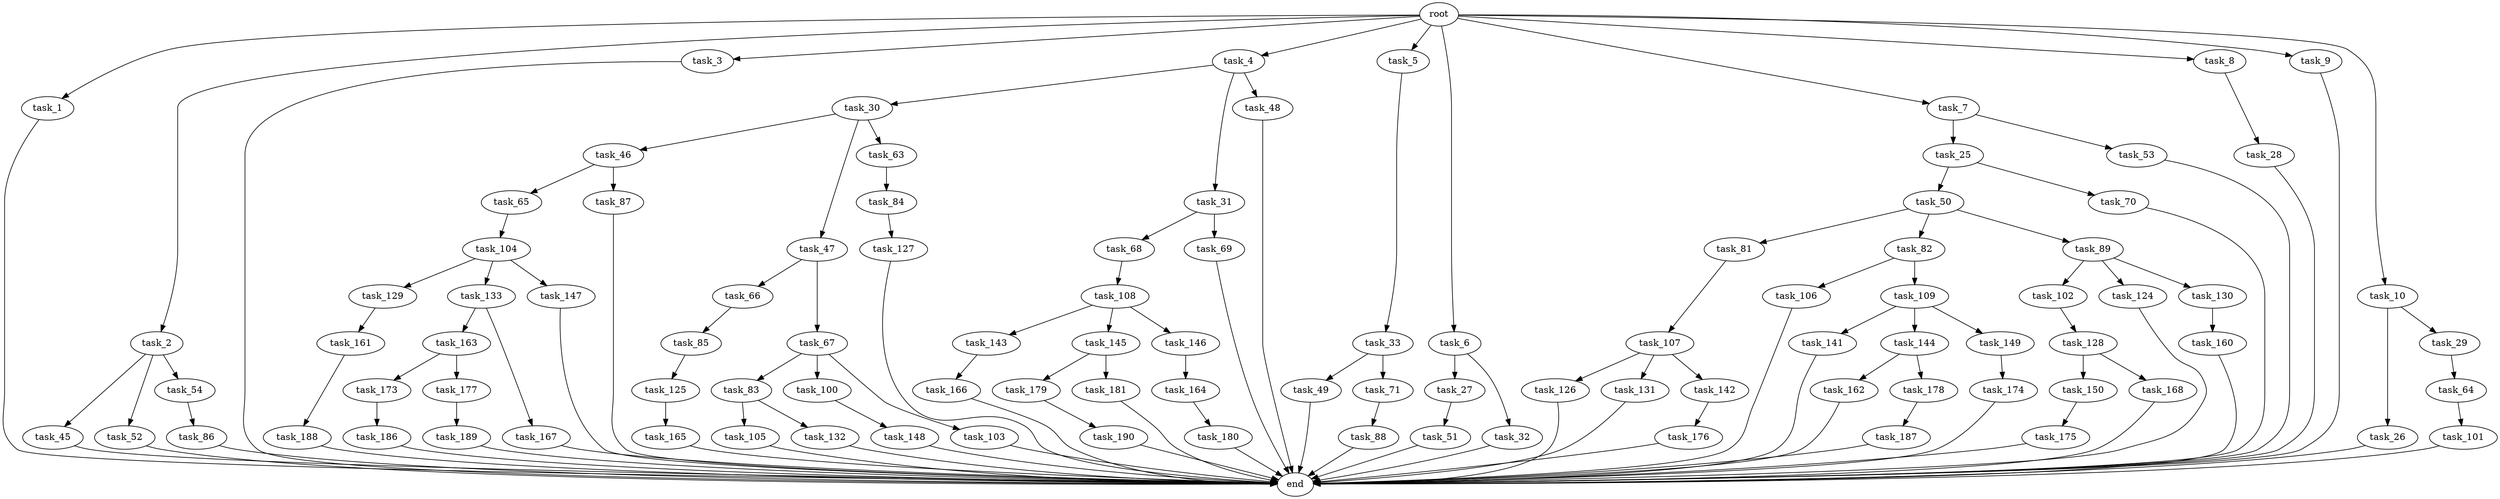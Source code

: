 digraph G {
  root [size="0.000000"];
  task_1 [size="1.024000"];
  task_2 [size="1.024000"];
  task_3 [size="1.024000"];
  task_4 [size="1.024000"];
  task_5 [size="1.024000"];
  task_6 [size="1.024000"];
  task_7 [size="1.024000"];
  task_8 [size="1.024000"];
  task_9 [size="1.024000"];
  task_10 [size="1.024000"];
  task_25 [size="549755813.888000"];
  task_26 [size="77309411.328000"];
  task_27 [size="214748364.800000"];
  task_28 [size="695784701.952000"];
  task_29 [size="77309411.328000"];
  task_30 [size="420906795.008000"];
  task_31 [size="420906795.008000"];
  task_32 [size="214748364.800000"];
  task_33 [size="214748364.800000"];
  task_45 [size="77309411.328000"];
  task_46 [size="137438953.472000"];
  task_47 [size="137438953.472000"];
  task_48 [size="420906795.008000"];
  task_49 [size="137438953.472000"];
  task_50 [size="420906795.008000"];
  task_51 [size="77309411.328000"];
  task_52 [size="77309411.328000"];
  task_53 [size="549755813.888000"];
  task_54 [size="77309411.328000"];
  task_63 [size="137438953.472000"];
  task_64 [size="309237645.312000"];
  task_65 [size="420906795.008000"];
  task_66 [size="137438953.472000"];
  task_67 [size="137438953.472000"];
  task_68 [size="549755813.888000"];
  task_69 [size="549755813.888000"];
  task_70 [size="420906795.008000"];
  task_71 [size="137438953.472000"];
  task_81 [size="214748364.800000"];
  task_82 [size="214748364.800000"];
  task_83 [size="77309411.328000"];
  task_84 [size="549755813.888000"];
  task_85 [size="214748364.800000"];
  task_86 [size="77309411.328000"];
  task_87 [size="420906795.008000"];
  task_88 [size="695784701.952000"];
  task_89 [size="214748364.800000"];
  task_100 [size="77309411.328000"];
  task_101 [size="34359738.368000"];
  task_102 [size="309237645.312000"];
  task_103 [size="77309411.328000"];
  task_104 [size="695784701.952000"];
  task_105 [size="420906795.008000"];
  task_106 [size="214748364.800000"];
  task_107 [size="549755813.888000"];
  task_108 [size="420906795.008000"];
  task_109 [size="214748364.800000"];
  task_124 [size="309237645.312000"];
  task_125 [size="309237645.312000"];
  task_126 [size="695784701.952000"];
  task_127 [size="695784701.952000"];
  task_128 [size="34359738.368000"];
  task_129 [size="137438953.472000"];
  task_130 [size="309237645.312000"];
  task_131 [size="695784701.952000"];
  task_132 [size="420906795.008000"];
  task_133 [size="137438953.472000"];
  task_141 [size="695784701.952000"];
  task_142 [size="695784701.952000"];
  task_143 [size="549755813.888000"];
  task_144 [size="695784701.952000"];
  task_145 [size="549755813.888000"];
  task_146 [size="549755813.888000"];
  task_147 [size="137438953.472000"];
  task_148 [size="214748364.800000"];
  task_149 [size="695784701.952000"];
  task_150 [size="77309411.328000"];
  task_160 [size="309237645.312000"];
  task_161 [size="549755813.888000"];
  task_162 [size="309237645.312000"];
  task_163 [size="77309411.328000"];
  task_164 [size="695784701.952000"];
  task_165 [size="420906795.008000"];
  task_166 [size="549755813.888000"];
  task_167 [size="77309411.328000"];
  task_168 [size="77309411.328000"];
  task_173 [size="695784701.952000"];
  task_174 [size="549755813.888000"];
  task_175 [size="77309411.328000"];
  task_176 [size="858993459.200000"];
  task_177 [size="695784701.952000"];
  task_178 [size="309237645.312000"];
  task_179 [size="77309411.328000"];
  task_180 [size="309237645.312000"];
  task_181 [size="77309411.328000"];
  task_186 [size="549755813.888000"];
  task_187 [size="695784701.952000"];
  task_188 [size="695784701.952000"];
  task_189 [size="695784701.952000"];
  task_190 [size="695784701.952000"];
  end [size="0.000000"];

  root -> task_1 [size="1.000000"];
  root -> task_2 [size="1.000000"];
  root -> task_3 [size="1.000000"];
  root -> task_4 [size="1.000000"];
  root -> task_5 [size="1.000000"];
  root -> task_6 [size="1.000000"];
  root -> task_7 [size="1.000000"];
  root -> task_8 [size="1.000000"];
  root -> task_9 [size="1.000000"];
  root -> task_10 [size="1.000000"];
  task_1 -> end [size="1.000000"];
  task_2 -> task_45 [size="75497472.000000"];
  task_2 -> task_52 [size="75497472.000000"];
  task_2 -> task_54 [size="75497472.000000"];
  task_3 -> end [size="1.000000"];
  task_4 -> task_30 [size="411041792.000000"];
  task_4 -> task_31 [size="411041792.000000"];
  task_4 -> task_48 [size="411041792.000000"];
  task_5 -> task_33 [size="209715200.000000"];
  task_6 -> task_27 [size="209715200.000000"];
  task_6 -> task_32 [size="209715200.000000"];
  task_7 -> task_25 [size="536870912.000000"];
  task_7 -> task_53 [size="536870912.000000"];
  task_8 -> task_28 [size="679477248.000000"];
  task_9 -> end [size="1.000000"];
  task_10 -> task_26 [size="75497472.000000"];
  task_10 -> task_29 [size="75497472.000000"];
  task_25 -> task_50 [size="411041792.000000"];
  task_25 -> task_70 [size="411041792.000000"];
  task_26 -> end [size="1.000000"];
  task_27 -> task_51 [size="75497472.000000"];
  task_28 -> end [size="1.000000"];
  task_29 -> task_64 [size="301989888.000000"];
  task_30 -> task_46 [size="134217728.000000"];
  task_30 -> task_47 [size="134217728.000000"];
  task_30 -> task_63 [size="134217728.000000"];
  task_31 -> task_68 [size="536870912.000000"];
  task_31 -> task_69 [size="536870912.000000"];
  task_32 -> end [size="1.000000"];
  task_33 -> task_49 [size="134217728.000000"];
  task_33 -> task_71 [size="134217728.000000"];
  task_45 -> end [size="1.000000"];
  task_46 -> task_65 [size="411041792.000000"];
  task_46 -> task_87 [size="411041792.000000"];
  task_47 -> task_66 [size="134217728.000000"];
  task_47 -> task_67 [size="134217728.000000"];
  task_48 -> end [size="1.000000"];
  task_49 -> end [size="1.000000"];
  task_50 -> task_81 [size="209715200.000000"];
  task_50 -> task_82 [size="209715200.000000"];
  task_50 -> task_89 [size="209715200.000000"];
  task_51 -> end [size="1.000000"];
  task_52 -> end [size="1.000000"];
  task_53 -> end [size="1.000000"];
  task_54 -> task_86 [size="75497472.000000"];
  task_63 -> task_84 [size="536870912.000000"];
  task_64 -> task_101 [size="33554432.000000"];
  task_65 -> task_104 [size="679477248.000000"];
  task_66 -> task_85 [size="209715200.000000"];
  task_67 -> task_83 [size="75497472.000000"];
  task_67 -> task_100 [size="75497472.000000"];
  task_67 -> task_103 [size="75497472.000000"];
  task_68 -> task_108 [size="411041792.000000"];
  task_69 -> end [size="1.000000"];
  task_70 -> end [size="1.000000"];
  task_71 -> task_88 [size="679477248.000000"];
  task_81 -> task_107 [size="536870912.000000"];
  task_82 -> task_106 [size="209715200.000000"];
  task_82 -> task_109 [size="209715200.000000"];
  task_83 -> task_105 [size="411041792.000000"];
  task_83 -> task_132 [size="411041792.000000"];
  task_84 -> task_127 [size="679477248.000000"];
  task_85 -> task_125 [size="301989888.000000"];
  task_86 -> end [size="1.000000"];
  task_87 -> end [size="1.000000"];
  task_88 -> end [size="1.000000"];
  task_89 -> task_102 [size="301989888.000000"];
  task_89 -> task_124 [size="301989888.000000"];
  task_89 -> task_130 [size="301989888.000000"];
  task_100 -> task_148 [size="209715200.000000"];
  task_101 -> end [size="1.000000"];
  task_102 -> task_128 [size="33554432.000000"];
  task_103 -> end [size="1.000000"];
  task_104 -> task_129 [size="134217728.000000"];
  task_104 -> task_133 [size="134217728.000000"];
  task_104 -> task_147 [size="134217728.000000"];
  task_105 -> end [size="1.000000"];
  task_106 -> end [size="1.000000"];
  task_107 -> task_126 [size="679477248.000000"];
  task_107 -> task_131 [size="679477248.000000"];
  task_107 -> task_142 [size="679477248.000000"];
  task_108 -> task_143 [size="536870912.000000"];
  task_108 -> task_145 [size="536870912.000000"];
  task_108 -> task_146 [size="536870912.000000"];
  task_109 -> task_141 [size="679477248.000000"];
  task_109 -> task_144 [size="679477248.000000"];
  task_109 -> task_149 [size="679477248.000000"];
  task_124 -> end [size="1.000000"];
  task_125 -> task_165 [size="411041792.000000"];
  task_126 -> end [size="1.000000"];
  task_127 -> end [size="1.000000"];
  task_128 -> task_150 [size="75497472.000000"];
  task_128 -> task_168 [size="75497472.000000"];
  task_129 -> task_161 [size="536870912.000000"];
  task_130 -> task_160 [size="301989888.000000"];
  task_131 -> end [size="1.000000"];
  task_132 -> end [size="1.000000"];
  task_133 -> task_163 [size="75497472.000000"];
  task_133 -> task_167 [size="75497472.000000"];
  task_141 -> end [size="1.000000"];
  task_142 -> task_176 [size="838860800.000000"];
  task_143 -> task_166 [size="536870912.000000"];
  task_144 -> task_162 [size="301989888.000000"];
  task_144 -> task_178 [size="301989888.000000"];
  task_145 -> task_179 [size="75497472.000000"];
  task_145 -> task_181 [size="75497472.000000"];
  task_146 -> task_164 [size="679477248.000000"];
  task_147 -> end [size="1.000000"];
  task_148 -> end [size="1.000000"];
  task_149 -> task_174 [size="536870912.000000"];
  task_150 -> task_175 [size="75497472.000000"];
  task_160 -> end [size="1.000000"];
  task_161 -> task_188 [size="679477248.000000"];
  task_162 -> end [size="1.000000"];
  task_163 -> task_173 [size="679477248.000000"];
  task_163 -> task_177 [size="679477248.000000"];
  task_164 -> task_180 [size="301989888.000000"];
  task_165 -> end [size="1.000000"];
  task_166 -> end [size="1.000000"];
  task_167 -> end [size="1.000000"];
  task_168 -> end [size="1.000000"];
  task_173 -> task_186 [size="536870912.000000"];
  task_174 -> end [size="1.000000"];
  task_175 -> end [size="1.000000"];
  task_176 -> end [size="1.000000"];
  task_177 -> task_189 [size="679477248.000000"];
  task_178 -> task_187 [size="679477248.000000"];
  task_179 -> task_190 [size="679477248.000000"];
  task_180 -> end [size="1.000000"];
  task_181 -> end [size="1.000000"];
  task_186 -> end [size="1.000000"];
  task_187 -> end [size="1.000000"];
  task_188 -> end [size="1.000000"];
  task_189 -> end [size="1.000000"];
  task_190 -> end [size="1.000000"];
}
